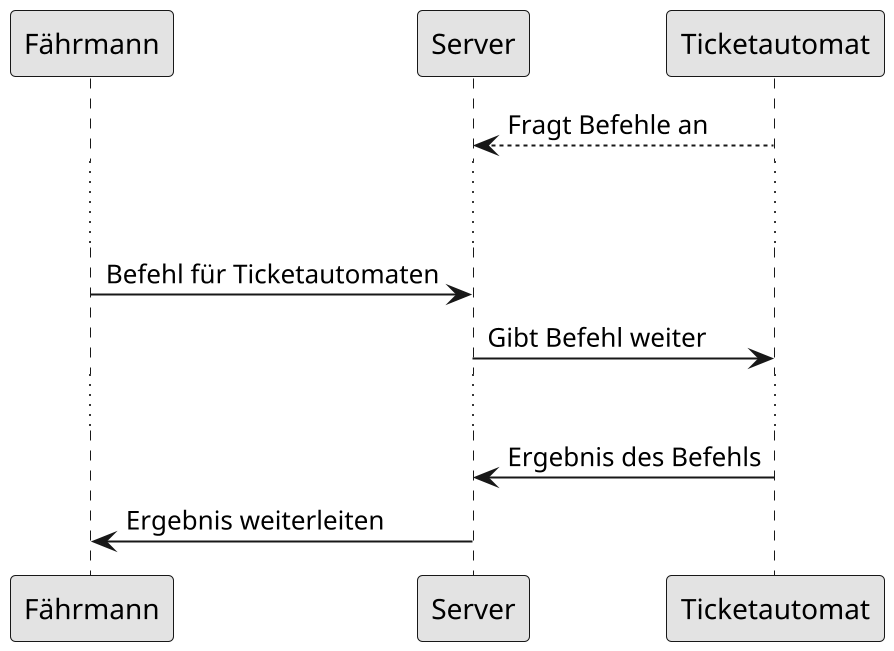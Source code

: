 @startuml
skinparam linetype ortho
skinparam monochrome true
'title: Senden von Befehlen

scale 2
participant Fährmann
participant Server

Ticketautomat ---> Server: Fragt Befehle an
... ...
Fährmann -> Server: Befehl für Ticketautomaten
Server -> Ticketautomat: Gibt Befehl weiter
...
Ticketautomat -> Server: Ergebnis des Befehls
Server -> Fährmann: Ergebnis weiterleiten
@enduml